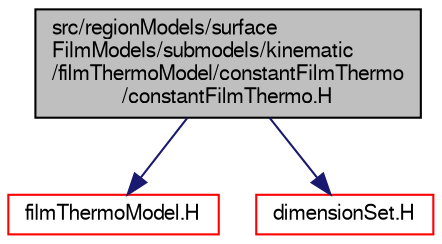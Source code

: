 digraph "src/regionModels/surfaceFilmModels/submodels/kinematic/filmThermoModel/constantFilmThermo/constantFilmThermo.H"
{
  bgcolor="transparent";
  edge [fontname="FreeSans",fontsize="10",labelfontname="FreeSans",labelfontsize="10"];
  node [fontname="FreeSans",fontsize="10",shape=record];
  Node0 [label="src/regionModels/surface\lFilmModels/submodels/kinematic\l/filmThermoModel/constantFilmThermo\l/constantFilmThermo.H",height=0.2,width=0.4,color="black", fillcolor="grey75", style="filled", fontcolor="black"];
  Node0 -> Node1 [color="midnightblue",fontsize="10",style="solid",fontname="FreeSans"];
  Node1 [label="filmThermoModel.H",height=0.2,width=0.4,color="red",URL="$a14210.html"];
  Node0 -> Node99 [color="midnightblue",fontsize="10",style="solid",fontname="FreeSans"];
  Node99 [label="dimensionSet.H",height=0.2,width=0.4,color="red",URL="$a09386.html"];
}
